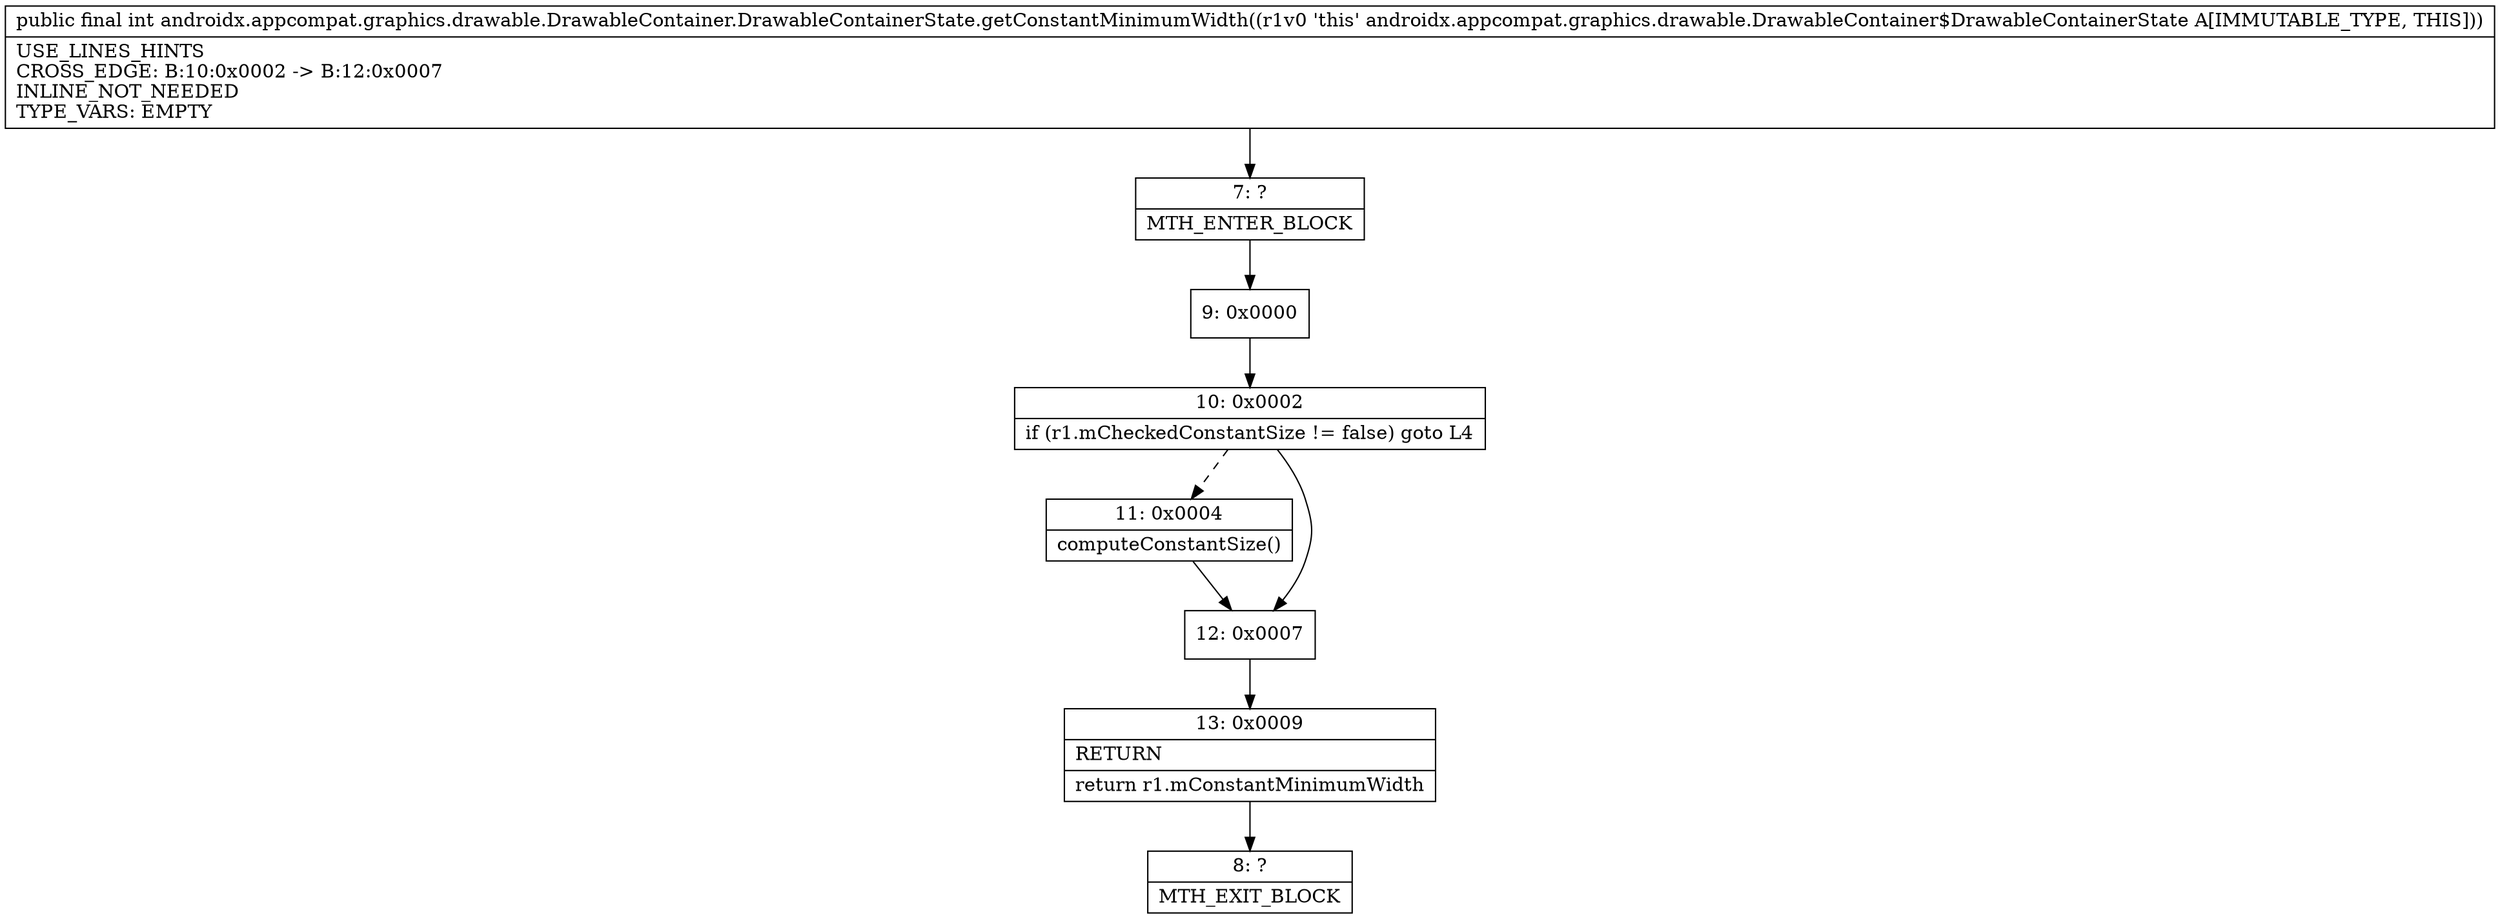digraph "CFG forandroidx.appcompat.graphics.drawable.DrawableContainer.DrawableContainerState.getConstantMinimumWidth()I" {
Node_7 [shape=record,label="{7\:\ ?|MTH_ENTER_BLOCK\l}"];
Node_9 [shape=record,label="{9\:\ 0x0000}"];
Node_10 [shape=record,label="{10\:\ 0x0002|if (r1.mCheckedConstantSize != false) goto L4\l}"];
Node_11 [shape=record,label="{11\:\ 0x0004|computeConstantSize()\l}"];
Node_12 [shape=record,label="{12\:\ 0x0007}"];
Node_13 [shape=record,label="{13\:\ 0x0009|RETURN\l|return r1.mConstantMinimumWidth\l}"];
Node_8 [shape=record,label="{8\:\ ?|MTH_EXIT_BLOCK\l}"];
MethodNode[shape=record,label="{public final int androidx.appcompat.graphics.drawable.DrawableContainer.DrawableContainerState.getConstantMinimumWidth((r1v0 'this' androidx.appcompat.graphics.drawable.DrawableContainer$DrawableContainerState A[IMMUTABLE_TYPE, THIS]))  | USE_LINES_HINTS\lCROSS_EDGE: B:10:0x0002 \-\> B:12:0x0007\lINLINE_NOT_NEEDED\lTYPE_VARS: EMPTY\l}"];
MethodNode -> Node_7;Node_7 -> Node_9;
Node_9 -> Node_10;
Node_10 -> Node_11[style=dashed];
Node_10 -> Node_12;
Node_11 -> Node_12;
Node_12 -> Node_13;
Node_13 -> Node_8;
}


